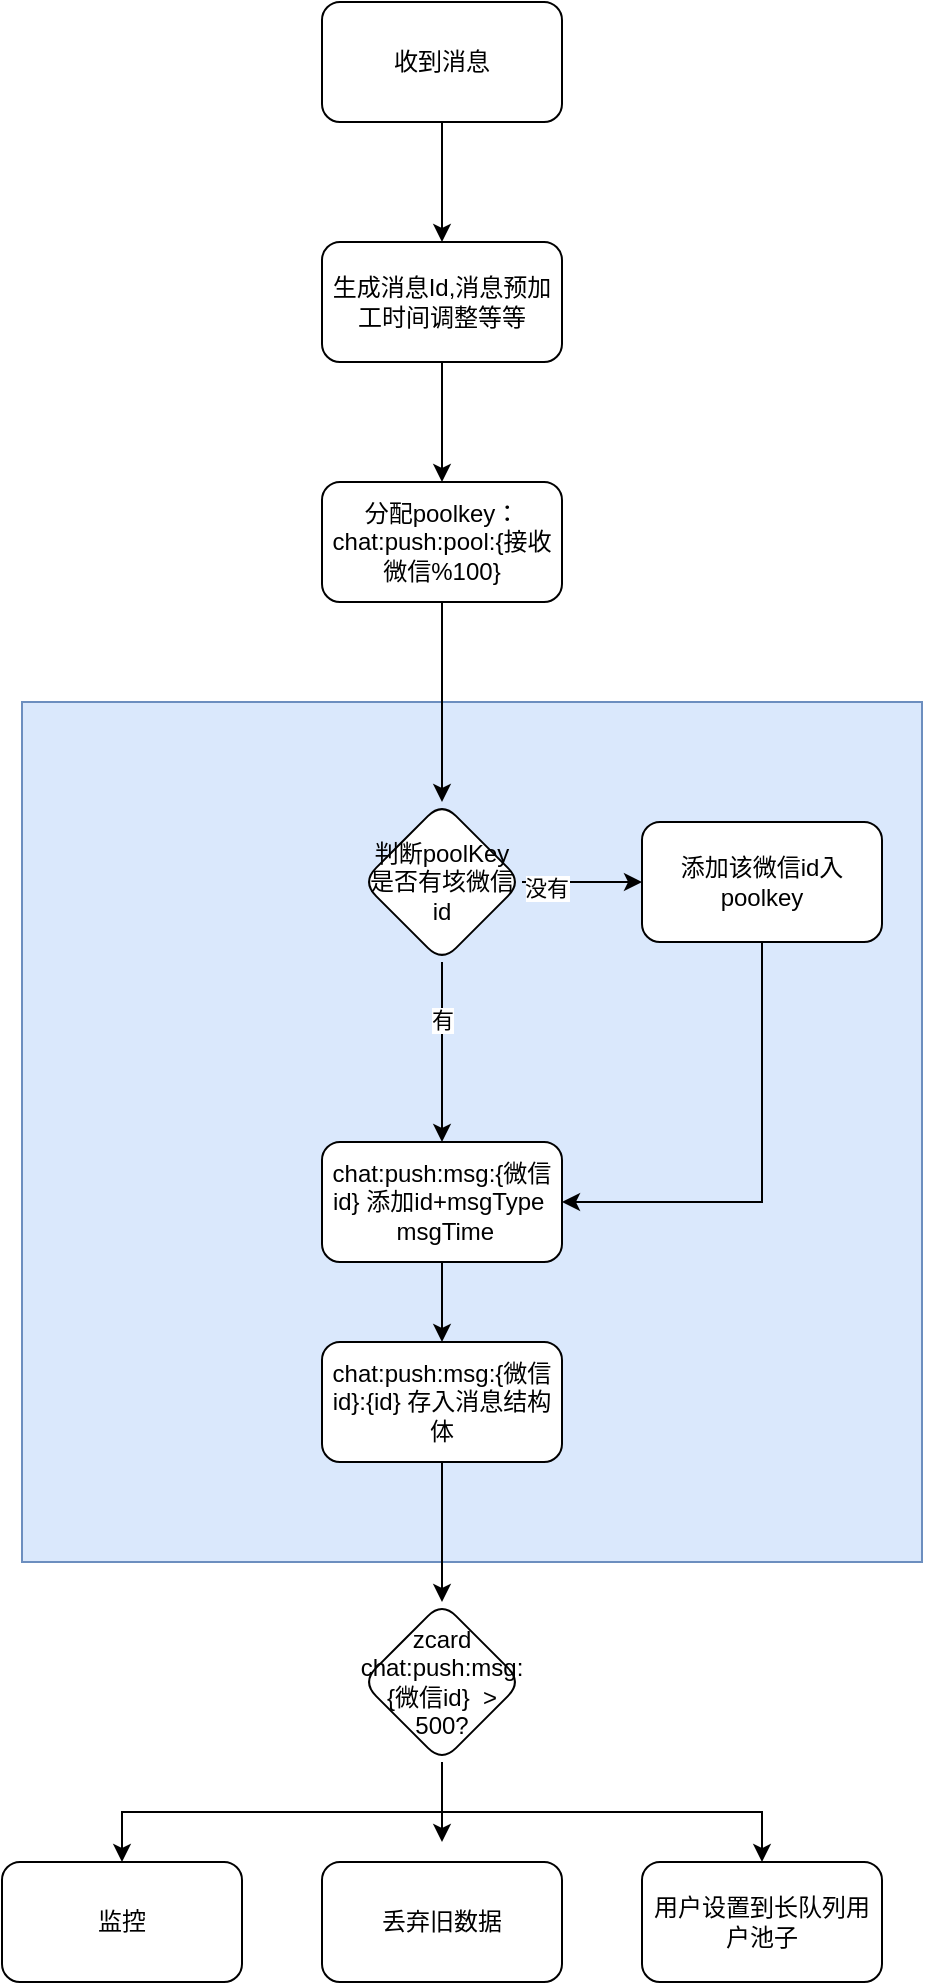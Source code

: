 <mxfile version="25.0.1">
  <diagram name="第 1 页" id="yM1FcHxh0TfIORd4exy4">
    <mxGraphModel dx="1230" dy="884" grid="1" gridSize="10" guides="1" tooltips="1" connect="1" arrows="1" fold="1" page="1" pageScale="1" pageWidth="827" pageHeight="1169" math="0" shadow="0">
      <root>
        <mxCell id="0" />
        <mxCell id="1" parent="0" />
        <mxCell id="roJMkj0LP4R8FdODdgCc-3" value="" style="rounded=0;whiteSpace=wrap;html=1;fillColor=#dae8fc;strokeColor=#6c8ebf;" parent="1" vertex="1">
          <mxGeometry x="200" y="350" width="450" height="430" as="geometry" />
        </mxCell>
        <mxCell id="spIjIB3Fh69WIwpA02LG-2" value="" style="edgeStyle=orthogonalEdgeStyle;rounded=0;orthogonalLoop=1;jettySize=auto;html=1;" edge="1" parent="1" source="BucBX8Afqsv7EcoYQEeD-1" target="spIjIB3Fh69WIwpA02LG-1">
          <mxGeometry relative="1" as="geometry" />
        </mxCell>
        <mxCell id="BucBX8Afqsv7EcoYQEeD-1" value="收到消息" style="rounded=1;whiteSpace=wrap;html=1;" parent="1" vertex="1">
          <mxGeometry x="350" width="120" height="60" as="geometry" />
        </mxCell>
        <mxCell id="BucBX8Afqsv7EcoYQEeD-7" value="" style="edgeStyle=orthogonalEdgeStyle;rounded=0;orthogonalLoop=1;jettySize=auto;html=1;" parent="1" source="BucBX8Afqsv7EcoYQEeD-4" target="BucBX8Afqsv7EcoYQEeD-6" edge="1">
          <mxGeometry relative="1" as="geometry" />
        </mxCell>
        <mxCell id="BucBX8Afqsv7EcoYQEeD-4" value="分配poolkey：chat:push:pool:{接收微信%100}" style="rounded=1;whiteSpace=wrap;html=1;" parent="1" vertex="1">
          <mxGeometry x="350" y="240" width="120" height="60" as="geometry" />
        </mxCell>
        <mxCell id="BucBX8Afqsv7EcoYQEeD-9" value="" style="edgeStyle=orthogonalEdgeStyle;rounded=0;orthogonalLoop=1;jettySize=auto;html=1;" parent="1" source="BucBX8Afqsv7EcoYQEeD-6" target="BucBX8Afqsv7EcoYQEeD-8" edge="1">
          <mxGeometry relative="1" as="geometry" />
        </mxCell>
        <mxCell id="BucBX8Afqsv7EcoYQEeD-13" value="有" style="edgeLabel;html=1;align=center;verticalAlign=middle;resizable=0;points=[];" parent="BucBX8Afqsv7EcoYQEeD-9" vertex="1" connectable="0">
          <mxGeometry x="-0.356" relative="1" as="geometry">
            <mxPoint as="offset" />
          </mxGeometry>
        </mxCell>
        <mxCell id="BucBX8Afqsv7EcoYQEeD-11" value="" style="edgeStyle=orthogonalEdgeStyle;rounded=0;orthogonalLoop=1;jettySize=auto;html=1;" parent="1" source="BucBX8Afqsv7EcoYQEeD-6" target="BucBX8Afqsv7EcoYQEeD-10" edge="1">
          <mxGeometry relative="1" as="geometry" />
        </mxCell>
        <mxCell id="BucBX8Afqsv7EcoYQEeD-12" value="没有" style="edgeLabel;html=1;align=center;verticalAlign=middle;resizable=0;points=[];" parent="BucBX8Afqsv7EcoYQEeD-11" vertex="1" connectable="0">
          <mxGeometry x="-0.6" y="-3" relative="1" as="geometry">
            <mxPoint as="offset" />
          </mxGeometry>
        </mxCell>
        <mxCell id="BucBX8Afqsv7EcoYQEeD-6" value="判断poolKey是否有垓微信id" style="rhombus;whiteSpace=wrap;html=1;rounded=1;" parent="1" vertex="1">
          <mxGeometry x="370" y="400" width="80" height="80" as="geometry" />
        </mxCell>
        <mxCell id="roJMkj0LP4R8FdODdgCc-2" value="" style="edgeStyle=orthogonalEdgeStyle;rounded=0;orthogonalLoop=1;jettySize=auto;html=1;" parent="1" source="BucBX8Afqsv7EcoYQEeD-8" target="roJMkj0LP4R8FdODdgCc-1" edge="1">
          <mxGeometry relative="1" as="geometry" />
        </mxCell>
        <mxCell id="BucBX8Afqsv7EcoYQEeD-8" value="chat:push:msg:{微信id} 添加id+msgType&amp;nbsp; &amp;nbsp;msgTime" style="whiteSpace=wrap;html=1;rounded=1;" parent="1" vertex="1">
          <mxGeometry x="350" y="570" width="120" height="60" as="geometry" />
        </mxCell>
        <mxCell id="gFxQC-6VavRUCrPWGBDj-1" style="edgeStyle=orthogonalEdgeStyle;rounded=0;orthogonalLoop=1;jettySize=auto;html=1;exitX=0.5;exitY=1;exitDx=0;exitDy=0;entryX=1;entryY=0.5;entryDx=0;entryDy=0;" parent="1" source="BucBX8Afqsv7EcoYQEeD-10" target="BucBX8Afqsv7EcoYQEeD-8" edge="1">
          <mxGeometry relative="1" as="geometry" />
        </mxCell>
        <mxCell id="BucBX8Afqsv7EcoYQEeD-10" value="添加该微信id入poolkey" style="whiteSpace=wrap;html=1;rounded=1;" parent="1" vertex="1">
          <mxGeometry x="510" y="410" width="120" height="60" as="geometry" />
        </mxCell>
        <mxCell id="spIjIB3Fh69WIwpA02LG-8" value="" style="edgeStyle=orthogonalEdgeStyle;rounded=0;orthogonalLoop=1;jettySize=auto;html=1;" edge="1" parent="1" source="roJMkj0LP4R8FdODdgCc-1" target="spIjIB3Fh69WIwpA02LG-7">
          <mxGeometry relative="1" as="geometry" />
        </mxCell>
        <mxCell id="roJMkj0LP4R8FdODdgCc-1" value="chat:push:msg:{微信id}:{id}&amp;nbsp;存入消息结构体" style="whiteSpace=wrap;html=1;rounded=1;" parent="1" vertex="1">
          <mxGeometry x="350" y="670" width="120" height="60" as="geometry" />
        </mxCell>
        <mxCell id="spIjIB3Fh69WIwpA02LG-3" style="edgeStyle=orthogonalEdgeStyle;rounded=0;orthogonalLoop=1;jettySize=auto;html=1;exitX=0.5;exitY=1;exitDx=0;exitDy=0;entryX=0.5;entryY=0;entryDx=0;entryDy=0;" edge="1" parent="1" source="spIjIB3Fh69WIwpA02LG-1" target="BucBX8Afqsv7EcoYQEeD-4">
          <mxGeometry relative="1" as="geometry" />
        </mxCell>
        <mxCell id="spIjIB3Fh69WIwpA02LG-1" value="生成消息Id,消息预加工时间调整等等" style="rounded=1;whiteSpace=wrap;html=1;" vertex="1" parent="1">
          <mxGeometry x="350" y="120" width="120" height="60" as="geometry" />
        </mxCell>
        <mxCell id="spIjIB3Fh69WIwpA02LG-9" style="edgeStyle=orthogonalEdgeStyle;rounded=0;orthogonalLoop=1;jettySize=auto;html=1;exitX=0.5;exitY=1;exitDx=0;exitDy=0;" edge="1" parent="1" source="spIjIB3Fh69WIwpA02LG-7">
          <mxGeometry relative="1" as="geometry">
            <mxPoint x="410" y="920" as="targetPoint" />
          </mxGeometry>
        </mxCell>
        <mxCell id="spIjIB3Fh69WIwpA02LG-13" style="edgeStyle=orthogonalEdgeStyle;rounded=0;orthogonalLoop=1;jettySize=auto;html=1;exitX=0.5;exitY=1;exitDx=0;exitDy=0;entryX=0.5;entryY=0;entryDx=0;entryDy=0;" edge="1" parent="1" source="spIjIB3Fh69WIwpA02LG-7" target="spIjIB3Fh69WIwpA02LG-10">
          <mxGeometry relative="1" as="geometry" />
        </mxCell>
        <mxCell id="spIjIB3Fh69WIwpA02LG-14" style="edgeStyle=orthogonalEdgeStyle;rounded=0;orthogonalLoop=1;jettySize=auto;html=1;exitX=0.5;exitY=1;exitDx=0;exitDy=0;entryX=0.5;entryY=0;entryDx=0;entryDy=0;" edge="1" parent="1" source="spIjIB3Fh69WIwpA02LG-7" target="spIjIB3Fh69WIwpA02LG-12">
          <mxGeometry relative="1" as="geometry" />
        </mxCell>
        <mxCell id="spIjIB3Fh69WIwpA02LG-7" value="zcard chat:push:msg:{微信id}&amp;nbsp; &amp;gt; 500?" style="rhombus;whiteSpace=wrap;html=1;rounded=1;" vertex="1" parent="1">
          <mxGeometry x="370" y="800" width="80" height="80" as="geometry" />
        </mxCell>
        <mxCell id="spIjIB3Fh69WIwpA02LG-10" value="监控" style="rounded=1;whiteSpace=wrap;html=1;" vertex="1" parent="1">
          <mxGeometry x="190" y="930" width="120" height="60" as="geometry" />
        </mxCell>
        <mxCell id="spIjIB3Fh69WIwpA02LG-11" value="丢弃旧数据" style="rounded=1;whiteSpace=wrap;html=1;" vertex="1" parent="1">
          <mxGeometry x="350" y="930" width="120" height="60" as="geometry" />
        </mxCell>
        <mxCell id="spIjIB3Fh69WIwpA02LG-12" value="用户设置到长队列用户池子" style="rounded=1;whiteSpace=wrap;html=1;" vertex="1" parent="1">
          <mxGeometry x="510" y="930" width="120" height="60" as="geometry" />
        </mxCell>
      </root>
    </mxGraphModel>
  </diagram>
</mxfile>
